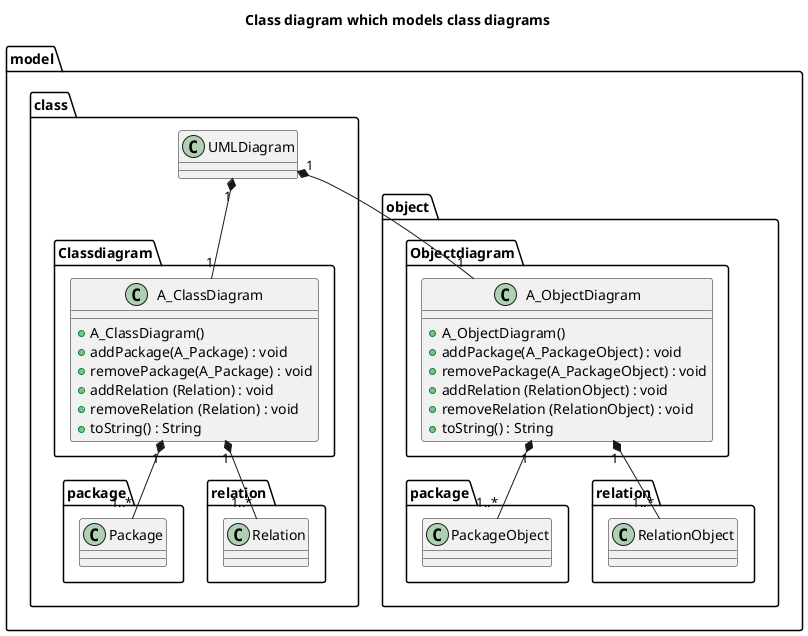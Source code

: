 @startuml

title Class diagram which models class diagrams

package model.class <<folder>> {

	class UMLDiagram {
	
	}

	package model.class.Classdiagram <<folder>> {
		 
		 class A_ClassDiagram {
		 	+ A_ClassDiagram()
		 	+ addPackage(A_Package) : void
		 	+ removePackage(A_Package) : void
		 	+ addRelation (Relation) : void
		 	+ removeRelation (Relation) : void
		 	+ toString() : String
		}	
	}
	
	
	package model.class.package <<folder>> {
		class Package {
		}
	}
	
	package model.class.relation <<folder>> {
		class Relation {
		}
	}

	A_ClassDiagram "1" *-- "1..*" Package
	A_ClassDiagram "1" *-- "1..*" Relation
	
	
	package model.object.Objectdiagram <<folder>> {
		 
		 class A_ObjectDiagram {
		 	+ A_ObjectDiagram()
		 	+ addPackage(A_PackageObject) : void
		 	+ removePackage(A_PackageObject) : void
		 	+ addRelation (RelationObject) : void
		 	+ removeRelation (RelationObject) : void
		 	+ toString() : String
		}	
	}
	
	package model.object.package <<folder>> {
		class PackageObject {
		}
	}
	
	package model.object.relation <<folder>> {
		class RelationObject {
		}
	}
	
	A_ObjectDiagram "1" *-- "1..*" PackageObject
	A_ObjectDiagram "1" *-- "1..*" RelationObject
	
	UMLDiagram  "1" *-- "1" A_ObjectDiagram
	UMLDiagram  "1" *-- "1" A_ClassDiagram
}



@enduml